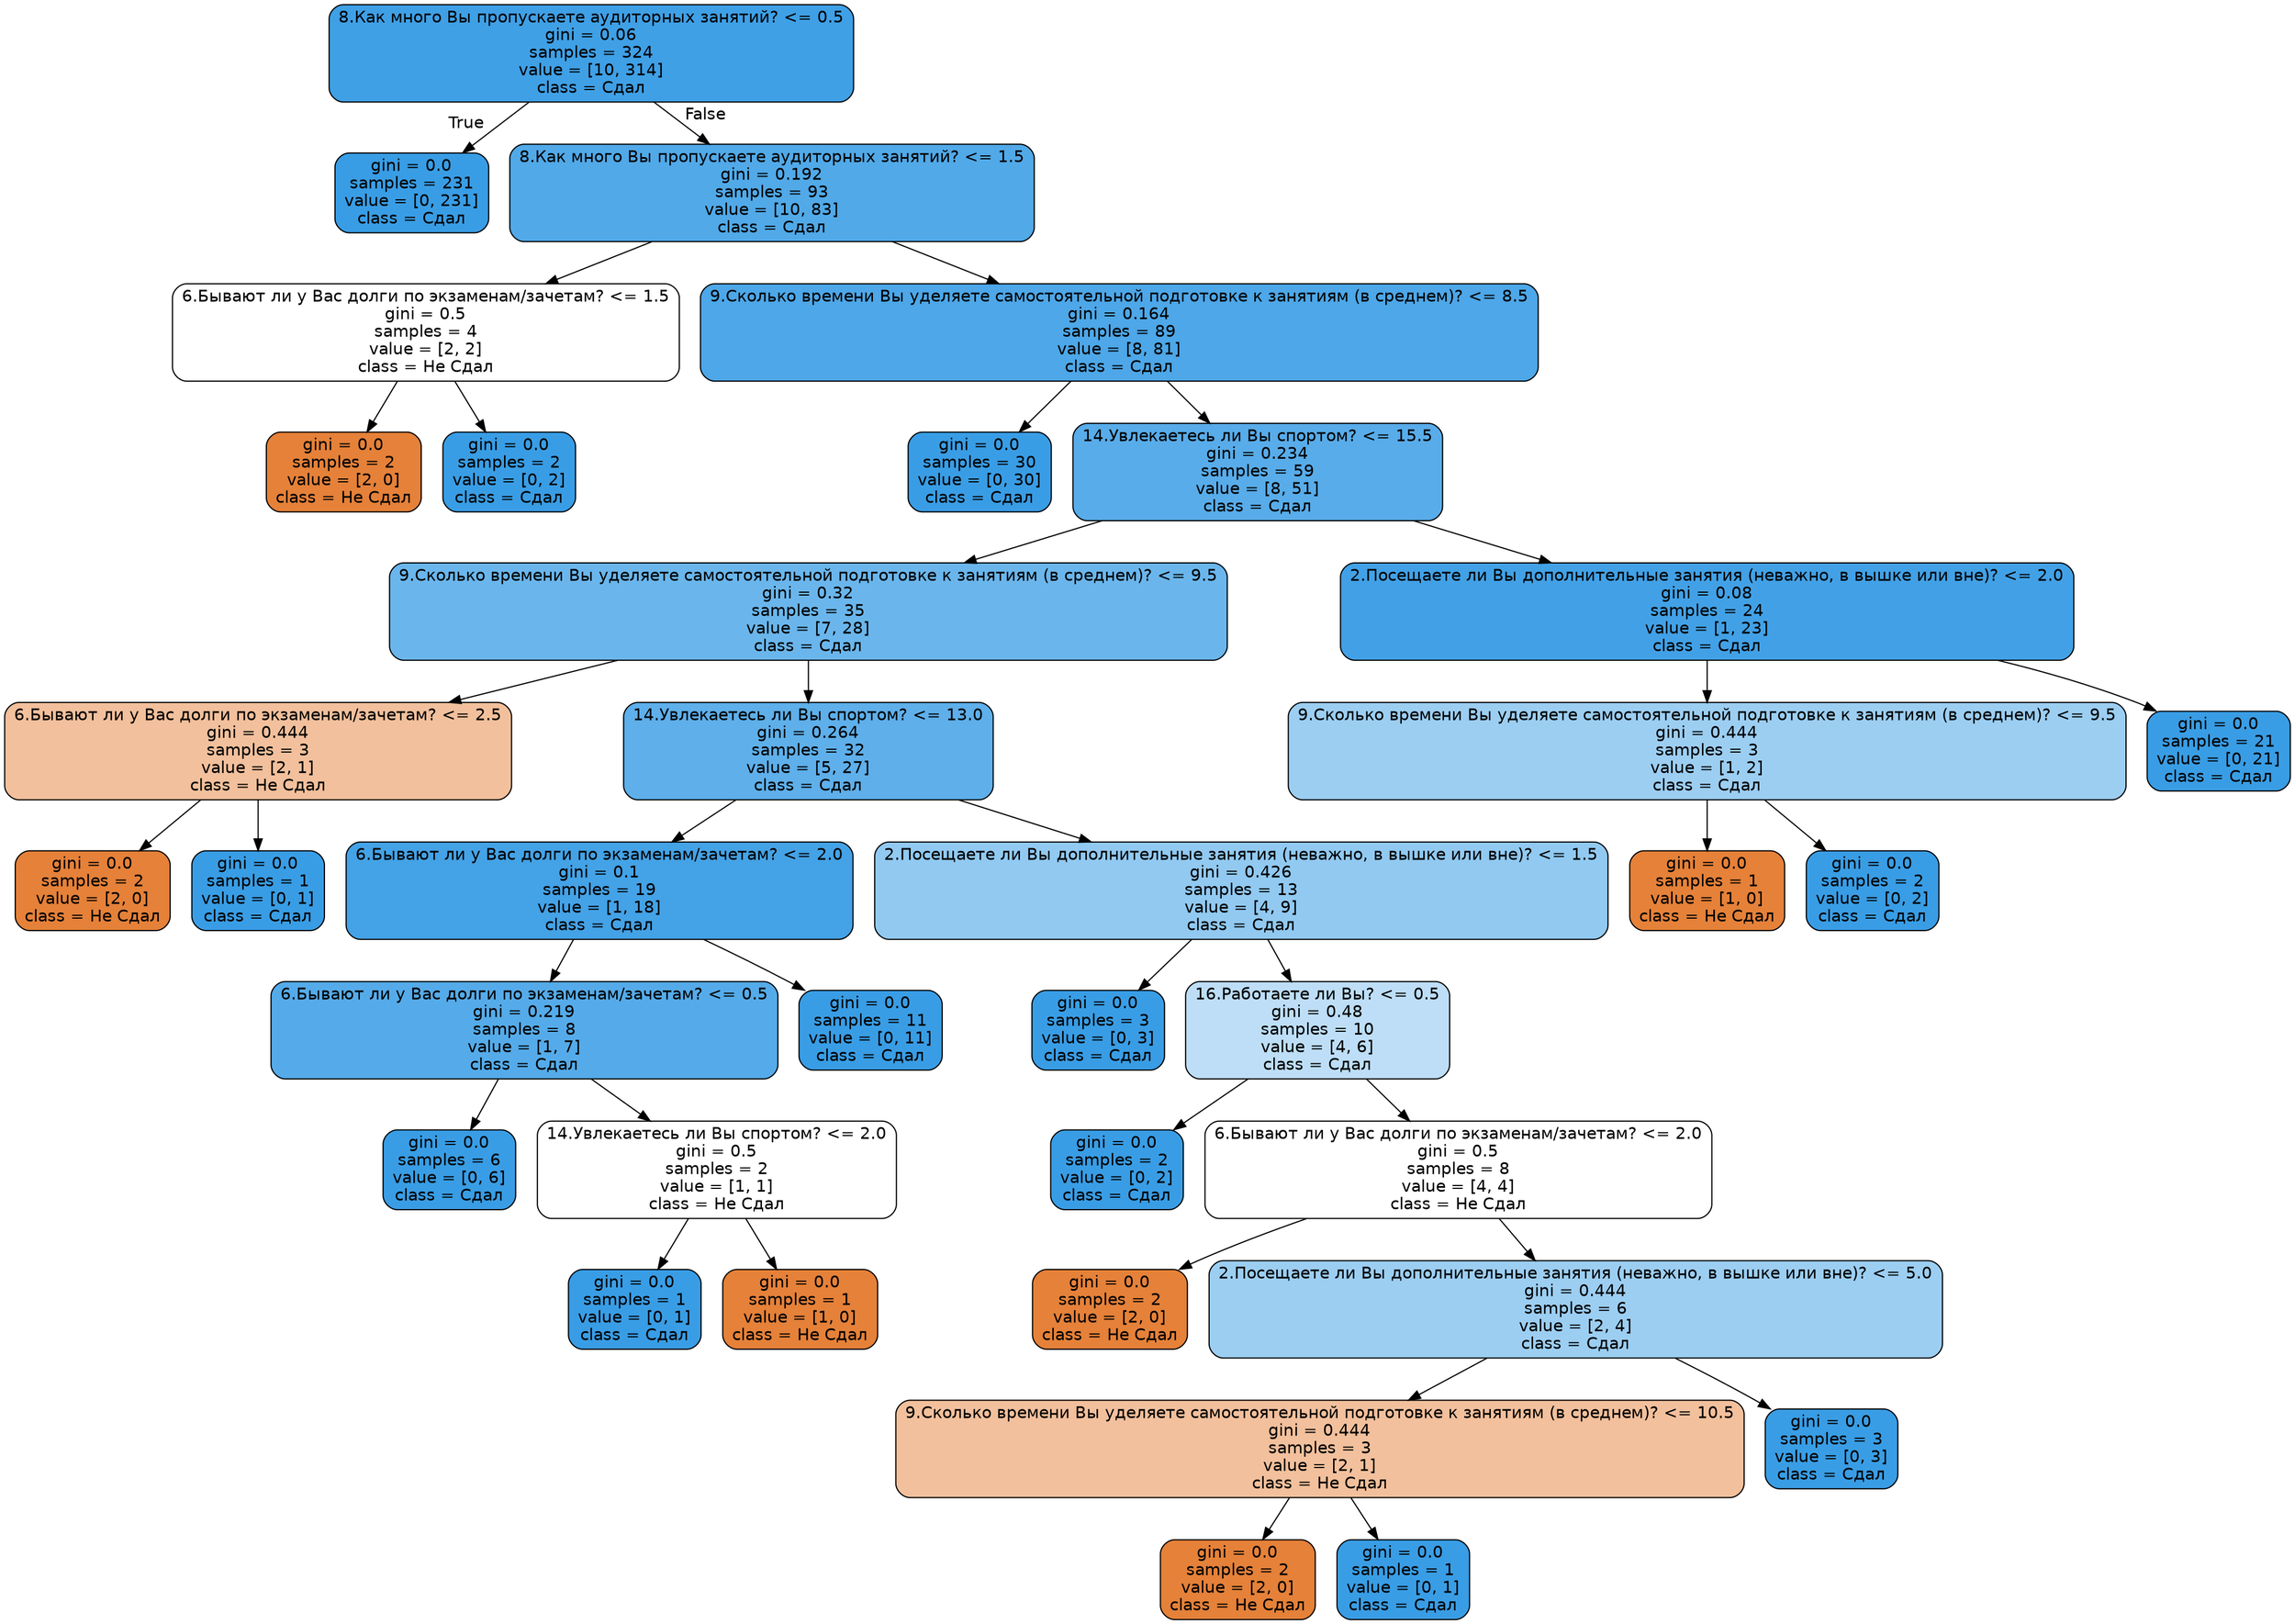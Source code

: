 digraph Tree {
node [shape=box, style="filled, rounded", color="black", fontname="helvetica"] ;
edge [fontname="helvetica"] ;
0 [label="8.Как много Вы пропускаете аудиторных занятий? <= 0.5\ngini = 0.06\nsamples = 324\nvalue = [10, 314]\nclass = Сдал", fillcolor="#3fa0e6"] ;
1 [label="gini = 0.0\nsamples = 231\nvalue = [0, 231]\nclass = Сдал", fillcolor="#399de5"] ;
0 -> 1 [labeldistance=2.5, labelangle=45, headlabel="True"] ;
2 [label="8.Как много Вы пропускаете аудиторных занятий? <= 1.5\ngini = 0.192\nsamples = 93\nvalue = [10, 83]\nclass = Сдал", fillcolor="#51a9e8"] ;
0 -> 2 [labeldistance=2.5, labelangle=-45, headlabel="False"] ;
3 [label="6.Бывают ли у Вас долги по экзаменам/зачетам? <= 1.5\ngini = 0.5\nsamples = 4\nvalue = [2, 2]\nclass = Не Сдал", fillcolor="#ffffff"] ;
2 -> 3 ;
4 [label="gini = 0.0\nsamples = 2\nvalue = [2, 0]\nclass = Не Сдал", fillcolor="#e58139"] ;
3 -> 4 ;
5 [label="gini = 0.0\nsamples = 2\nvalue = [0, 2]\nclass = Сдал", fillcolor="#399de5"] ;
3 -> 5 ;
6 [label="9.Сколько времени Вы уделяете самостоятельной подготовке к занятиям (в среднем)? <= 8.5\ngini = 0.164\nsamples = 89\nvalue = [8, 81]\nclass = Сдал", fillcolor="#4da7e8"] ;
2 -> 6 ;
7 [label="gini = 0.0\nsamples = 30\nvalue = [0, 30]\nclass = Сдал", fillcolor="#399de5"] ;
6 -> 7 ;
8 [label="14.Увлекаетесь ли Вы спортом? <= 15.5\ngini = 0.234\nsamples = 59\nvalue = [8, 51]\nclass = Сдал", fillcolor="#58ace9"] ;
6 -> 8 ;
9 [label="9.Сколько времени Вы уделяете самостоятельной подготовке к занятиям (в среднем)? <= 9.5\ngini = 0.32\nsamples = 35\nvalue = [7, 28]\nclass = Сдал", fillcolor="#6ab6ec"] ;
8 -> 9 ;
10 [label="6.Бывают ли у Вас долги по экзаменам/зачетам? <= 2.5\ngini = 0.444\nsamples = 3\nvalue = [2, 1]\nclass = Не Сдал", fillcolor="#f2c09c"] ;
9 -> 10 ;
11 [label="gini = 0.0\nsamples = 2\nvalue = [2, 0]\nclass = Не Сдал", fillcolor="#e58139"] ;
10 -> 11 ;
12 [label="gini = 0.0\nsamples = 1\nvalue = [0, 1]\nclass = Сдал", fillcolor="#399de5"] ;
10 -> 12 ;
13 [label="14.Увлекаетесь ли Вы спортом? <= 13.0\ngini = 0.264\nsamples = 32\nvalue = [5, 27]\nclass = Сдал", fillcolor="#5eafea"] ;
9 -> 13 ;
14 [label="6.Бывают ли у Вас долги по экзаменам/зачетам? <= 2.0\ngini = 0.1\nsamples = 19\nvalue = [1, 18]\nclass = Сдал", fillcolor="#44a2e6"] ;
13 -> 14 ;
15 [label="6.Бывают ли у Вас долги по экзаменам/зачетам? <= 0.5\ngini = 0.219\nsamples = 8\nvalue = [1, 7]\nclass = Сдал", fillcolor="#55abe9"] ;
14 -> 15 ;
16 [label="gini = 0.0\nsamples = 6\nvalue = [0, 6]\nclass = Сдал", fillcolor="#399de5"] ;
15 -> 16 ;
17 [label="14.Увлекаетесь ли Вы спортом? <= 2.0\ngini = 0.5\nsamples = 2\nvalue = [1, 1]\nclass = Не Сдал", fillcolor="#ffffff"] ;
15 -> 17 ;
18 [label="gini = 0.0\nsamples = 1\nvalue = [0, 1]\nclass = Сдал", fillcolor="#399de5"] ;
17 -> 18 ;
19 [label="gini = 0.0\nsamples = 1\nvalue = [1, 0]\nclass = Не Сдал", fillcolor="#e58139"] ;
17 -> 19 ;
20 [label="gini = 0.0\nsamples = 11\nvalue = [0, 11]\nclass = Сдал", fillcolor="#399de5"] ;
14 -> 20 ;
21 [label="2.Посещаете ли Вы дополнительные занятия (неважно, в вышке или вне)? <= 1.5\ngini = 0.426\nsamples = 13\nvalue = [4, 9]\nclass = Сдал", fillcolor="#91c9f1"] ;
13 -> 21 ;
22 [label="gini = 0.0\nsamples = 3\nvalue = [0, 3]\nclass = Сдал", fillcolor="#399de5"] ;
21 -> 22 ;
23 [label="16.Работаете ли Вы? <= 0.5\ngini = 0.48\nsamples = 10\nvalue = [4, 6]\nclass = Сдал", fillcolor="#bddef6"] ;
21 -> 23 ;
24 [label="gini = 0.0\nsamples = 2\nvalue = [0, 2]\nclass = Сдал", fillcolor="#399de5"] ;
23 -> 24 ;
25 [label="6.Бывают ли у Вас долги по экзаменам/зачетам? <= 2.0\ngini = 0.5\nsamples = 8\nvalue = [4, 4]\nclass = Не Сдал", fillcolor="#ffffff"] ;
23 -> 25 ;
26 [label="gini = 0.0\nsamples = 2\nvalue = [2, 0]\nclass = Не Сдал", fillcolor="#e58139"] ;
25 -> 26 ;
27 [label="2.Посещаете ли Вы дополнительные занятия (неважно, в вышке или вне)? <= 5.0\ngini = 0.444\nsamples = 6\nvalue = [2, 4]\nclass = Сдал", fillcolor="#9ccef2"] ;
25 -> 27 ;
28 [label="9.Сколько времени Вы уделяете самостоятельной подготовке к занятиям (в среднем)? <= 10.5\ngini = 0.444\nsamples = 3\nvalue = [2, 1]\nclass = Не Сдал", fillcolor="#f2c09c"] ;
27 -> 28 ;
29 [label="gini = 0.0\nsamples = 2\nvalue = [2, 0]\nclass = Не Сдал", fillcolor="#e58139"] ;
28 -> 29 ;
30 [label="gini = 0.0\nsamples = 1\nvalue = [0, 1]\nclass = Сдал", fillcolor="#399de5"] ;
28 -> 30 ;
31 [label="gini = 0.0\nsamples = 3\nvalue = [0, 3]\nclass = Сдал", fillcolor="#399de5"] ;
27 -> 31 ;
32 [label="2.Посещаете ли Вы дополнительные занятия (неважно, в вышке или вне)? <= 2.0\ngini = 0.08\nsamples = 24\nvalue = [1, 23]\nclass = Сдал", fillcolor="#42a1e6"] ;
8 -> 32 ;
33 [label="9.Сколько времени Вы уделяете самостоятельной подготовке к занятиям (в среднем)? <= 9.5\ngini = 0.444\nsamples = 3\nvalue = [1, 2]\nclass = Сдал", fillcolor="#9ccef2"] ;
32 -> 33 ;
34 [label="gini = 0.0\nsamples = 1\nvalue = [1, 0]\nclass = Не Сдал", fillcolor="#e58139"] ;
33 -> 34 ;
35 [label="gini = 0.0\nsamples = 2\nvalue = [0, 2]\nclass = Сдал", fillcolor="#399de5"] ;
33 -> 35 ;
36 [label="gini = 0.0\nsamples = 21\nvalue = [0, 21]\nclass = Сдал", fillcolor="#399de5"] ;
32 -> 36 ;
}